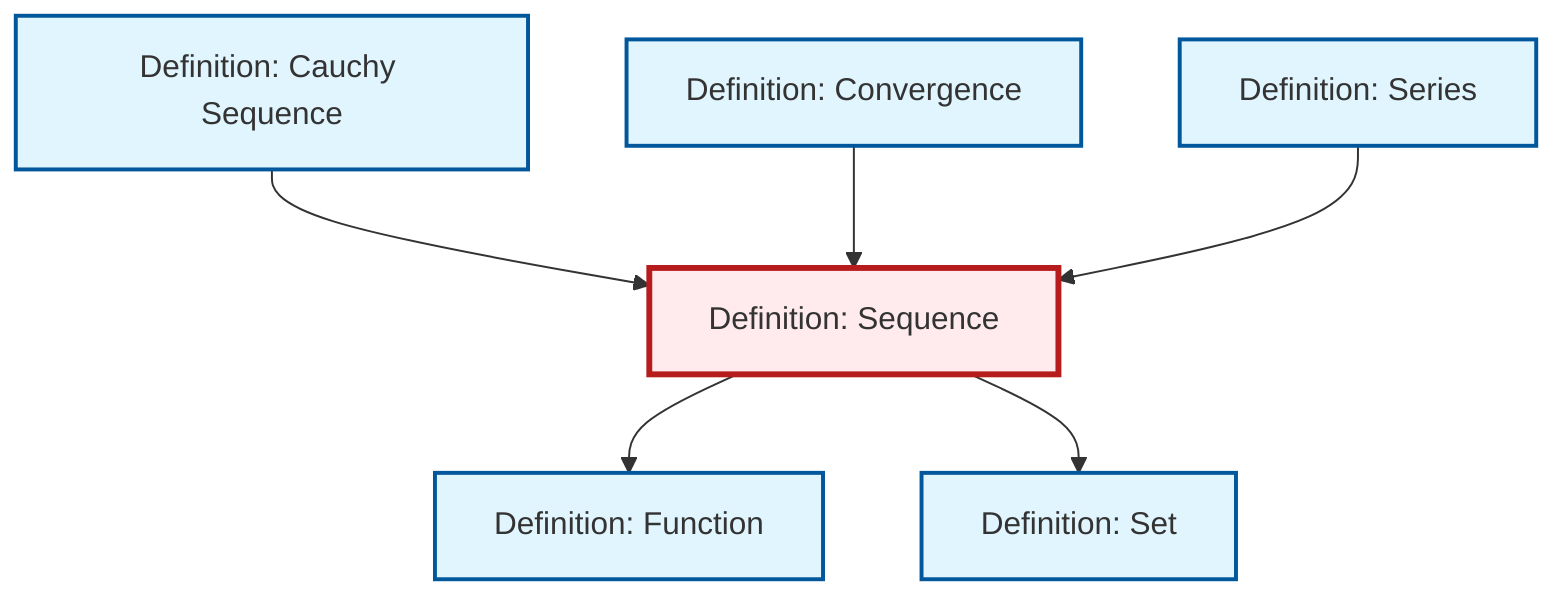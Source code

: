 graph TD
    classDef definition fill:#e1f5fe,stroke:#01579b,stroke-width:2px
    classDef theorem fill:#f3e5f5,stroke:#4a148c,stroke-width:2px
    classDef axiom fill:#fff3e0,stroke:#e65100,stroke-width:2px
    classDef example fill:#e8f5e9,stroke:#1b5e20,stroke-width:2px
    classDef current fill:#ffebee,stroke:#b71c1c,stroke-width:3px
    def-sequence["Definition: Sequence"]:::definition
    def-function["Definition: Function"]:::definition
    def-cauchy-sequence["Definition: Cauchy Sequence"]:::definition
    def-series["Definition: Series"]:::definition
    def-convergence["Definition: Convergence"]:::definition
    def-set["Definition: Set"]:::definition
    def-sequence --> def-function
    def-cauchy-sequence --> def-sequence
    def-sequence --> def-set
    def-convergence --> def-sequence
    def-series --> def-sequence
    class def-sequence current